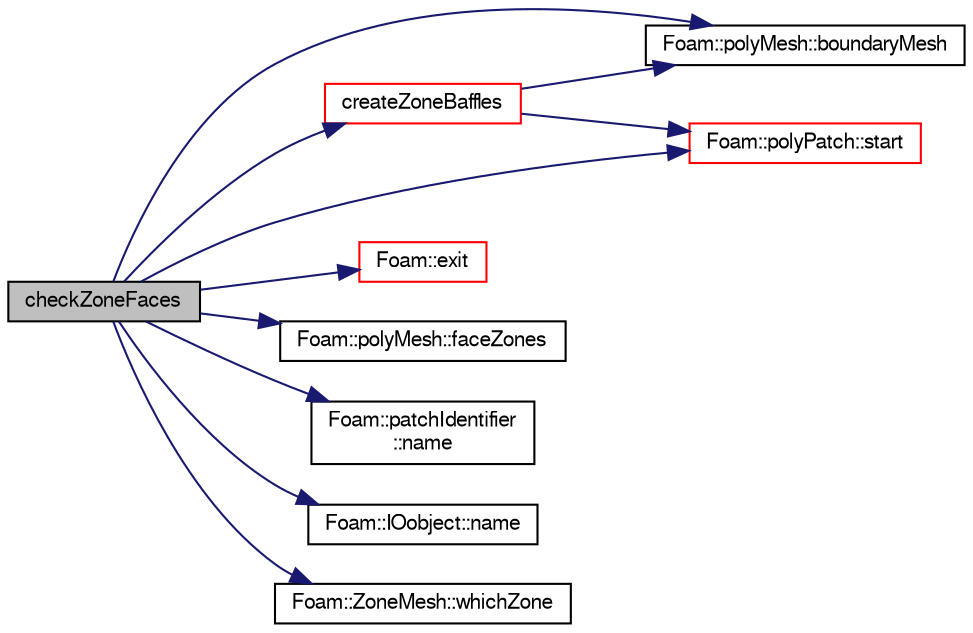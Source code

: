 digraph "checkZoneFaces"
{
  bgcolor="transparent";
  edge [fontname="FreeSans",fontsize="10",labelfontname="FreeSans",labelfontsize="10"];
  node [fontname="FreeSans",fontsize="10",shape=record];
  rankdir="LR";
  Node7106 [label="checkZoneFaces",height=0.2,width=0.4,color="black", fillcolor="grey75", style="filled", fontcolor="black"];
  Node7106 -> Node7107 [color="midnightblue",fontsize="10",style="solid",fontname="FreeSans"];
  Node7107 [label="Foam::polyMesh::boundaryMesh",height=0.2,width=0.4,color="black",URL="$a27410.html#a9f2b68c134340291eda6197f47f25484",tooltip="Return boundary mesh. "];
  Node7106 -> Node7108 [color="midnightblue",fontsize="10",style="solid",fontname="FreeSans"];
  Node7108 [label="createZoneBaffles",height=0.2,width=0.4,color="red",URL="$a24662.html#a79af0bcc267d8fda8b3f4e683cac915b",tooltip="Create baffles for faces straddling zoned surfaces. Return. "];
  Node7108 -> Node7107 [color="midnightblue",fontsize="10",style="solid",fontname="FreeSans"];
  Node7108 -> Node7528 [color="midnightblue",fontsize="10",style="solid",fontname="FreeSans"];
  Node7528 [label="Foam::polyPatch::start",height=0.2,width=0.4,color="red",URL="$a27478.html#a6bfd3e3abb11e98bdb4b98671cec1234",tooltip="Return start label of this patch in the polyMesh face list. "];
  Node7106 -> Node7178 [color="midnightblue",fontsize="10",style="solid",fontname="FreeSans"];
  Node7178 [label="Foam::exit",height=0.2,width=0.4,color="red",URL="$a21124.html#a06ca7250d8e89caf05243ec094843642"];
  Node7106 -> Node7183 [color="midnightblue",fontsize="10",style="solid",fontname="FreeSans"];
  Node7183 [label="Foam::polyMesh::faceZones",height=0.2,width=0.4,color="black",URL="$a27410.html#af216614a0f9997169eea2cade46dc9ba",tooltip="Return face zone mesh. "];
  Node7106 -> Node7869 [color="midnightblue",fontsize="10",style="solid",fontname="FreeSans"];
  Node7869 [label="Foam::patchIdentifier\l::name",height=0.2,width=0.4,color="black",URL="$a27122.html#acc80e00a8ac919288fb55bd14cc88bf6",tooltip="Return name. "];
  Node7106 -> Node7215 [color="midnightblue",fontsize="10",style="solid",fontname="FreeSans"];
  Node7215 [label="Foam::IOobject::name",height=0.2,width=0.4,color="black",URL="$a26142.html#acc80e00a8ac919288fb55bd14cc88bf6",tooltip="Return name. "];
  Node7106 -> Node7528 [color="midnightblue",fontsize="10",style="solid",fontname="FreeSans"];
  Node7106 -> Node7635 [color="midnightblue",fontsize="10",style="solid",fontname="FreeSans"];
  Node7635 [label="Foam::ZoneMesh::whichZone",height=0.2,width=0.4,color="black",URL="$a27522.html#ad9948c6afa6162ff01554f71ff676aa2",tooltip="Given a global object index, return the zone it is in. "];
}
